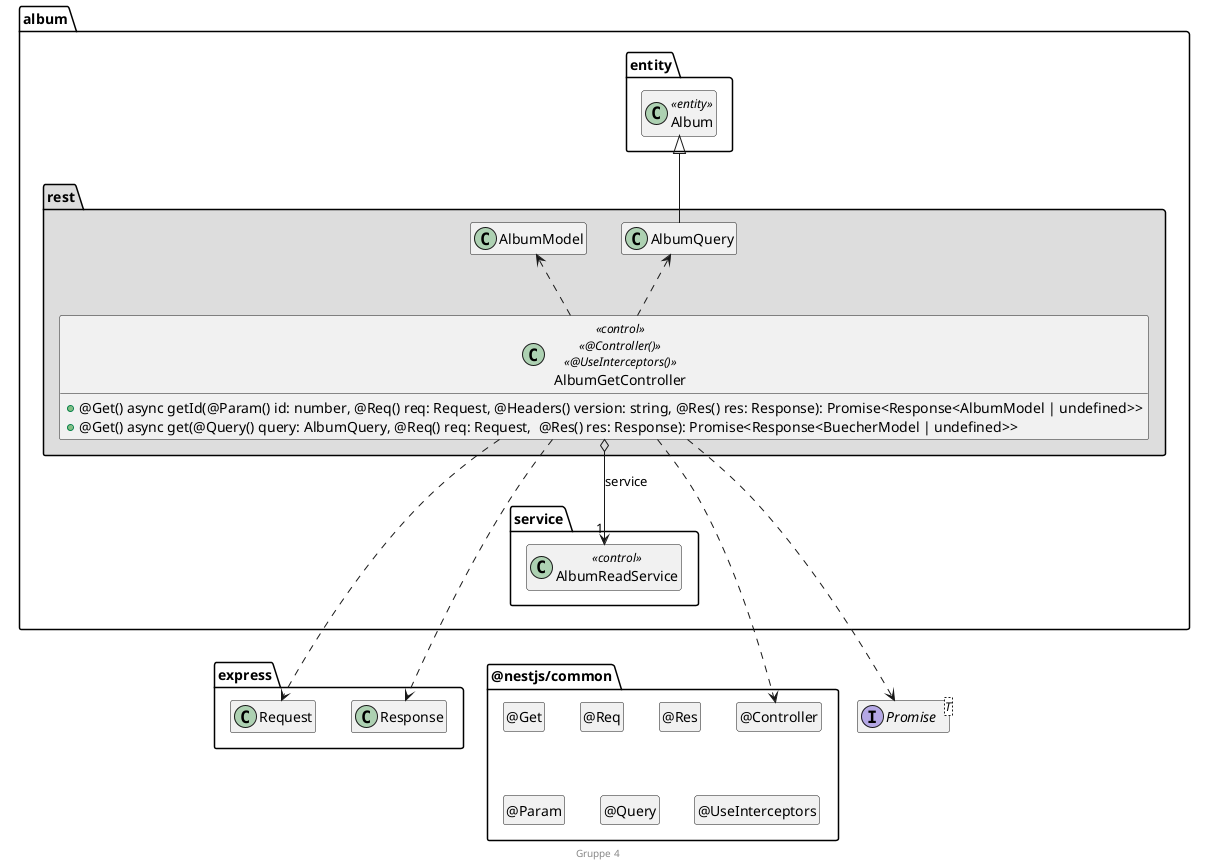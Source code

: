 ' Preview durch <Alt>d

@startuml Controller-Klasse

interface Promise<T>

package @nestjs/common {
  class "@Controller" as Controller
  hide Controller circle

  class "@Get" as Get
  hide Get circle

  class "@Req" as Req
  hide Req circle

  class "@Res" as Res
  hide Res circle

  class "@Param" as Param
  hide Param circle

  class "@Query" as Query
  hide Query circle

  class "@UseInterceptors" as UseInterceptors
  hide UseInterceptors circle
}

package express {
  class Request
  class Response

  Response .[hidden].> Controller
}

package album {
  package entity #FFFFFF {
    class Album <<entity>>

    Album .[hidden].> Promise
    Album .[hidden].> Request
  }

  package service {
    class AlbumReadService << control >>
  }

  package rest #DDDDDD {
    AlbumQuery -up-|> Album

    class AlbumGetController << control >> << @Controller() >> << @UseInterceptors() >> {
      + @Get() async getId(@Param() id: number, @Req() req: Request, @Headers() version: string, @Res() res: Response): Promise<Response<AlbumModel | undefined>>
      + @Get() async get(@Query() query: AlbumQuery, @Req() req: Request,  @Res() res: Response): Promise<Response<BuecherModel | undefined>>
    }

    AlbumGetController o--> "1" AlbumReadService : service

    AlbumGetController ..> Controller
    AlbumGetController ..> Request
    AlbumGetController ..> Response
    AlbumGetController ..> Promise
    AlbumGetController .up.> AlbumModel
    AlbumGetController .up.> AlbumQuery

    AlbumReadService .[hidden].> Request
    AlbumReadService .[hidden].> Promise
    Response .right[hidden].> Controller
  }
}

hide empty members

footer Gruppe 4

@enduml
